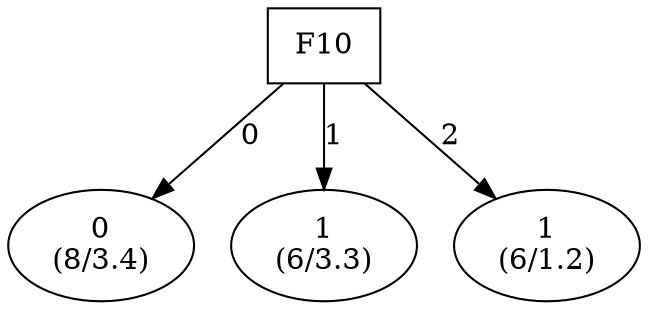 digraph YaDT {
n0 [ shape=box, label="F10\n"]
n0 -> n1 [label="0"]
n1 [ shape=ellipse, label="0\n(8/3.4)"]
n0 -> n2 [label="1"]
n2 [ shape=ellipse, label="1\n(6/3.3)"]
n0 -> n3 [label="2"]
n3 [ shape=ellipse, label="1\n(6/1.2)"]
}
